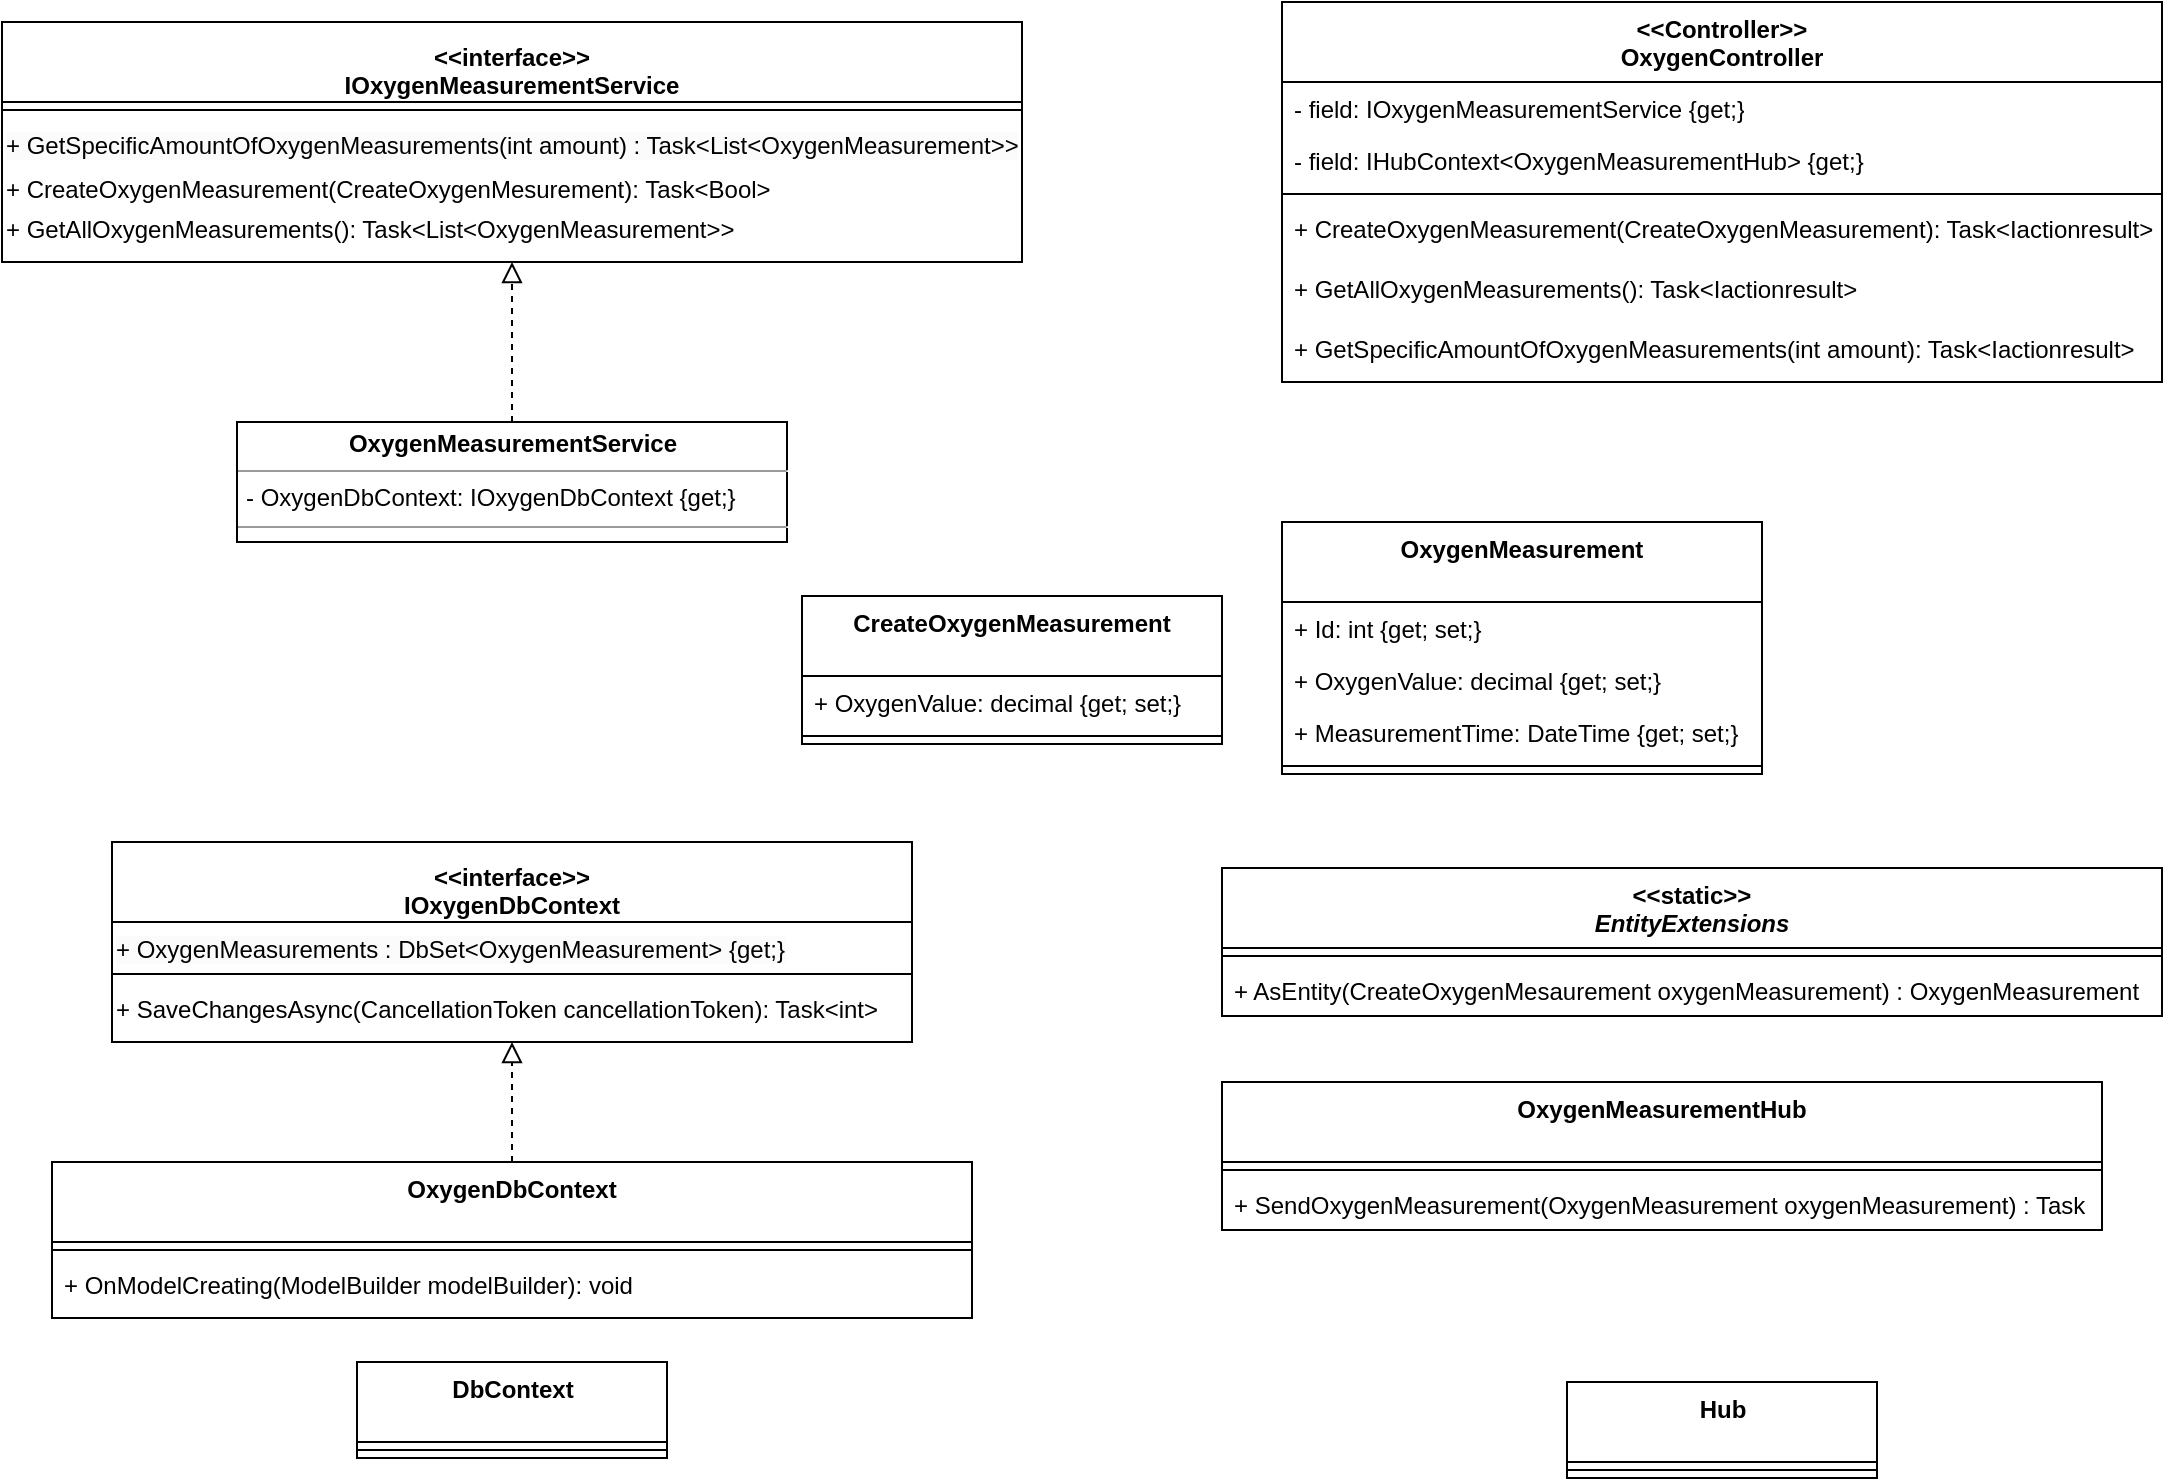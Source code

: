 <mxfile version="22.0.3" type="device">
  <diagram name="Page-1" id="fJVxzI8iRKAemqNQD49i">
    <mxGraphModel dx="1493" dy="863" grid="1" gridSize="10" guides="1" tooltips="1" connect="1" arrows="1" fold="1" page="1" pageScale="1" pageWidth="1169" pageHeight="827" math="0" shadow="0">
      <root>
        <mxCell id="0" />
        <mxCell id="1" parent="0" />
        <mxCell id="Vlqqf7VVa4PArzqjcvxS-1" value="&amp;lt;&amp;lt;Controller&amp;gt;&amp;gt;&lt;br&gt;OxygenController" style="swimlane;fontStyle=1;align=center;verticalAlign=top;childLayout=stackLayout;horizontal=1;startSize=40;horizontalStack=0;resizeParent=1;resizeParentMax=0;resizeLast=0;collapsible=1;marginBottom=0;whiteSpace=wrap;html=1;" vertex="1" parent="1">
          <mxGeometry x="650" y="80" width="440" height="190" as="geometry" />
        </mxCell>
        <mxCell id="Vlqqf7VVa4PArzqjcvxS-2" value="- field:&amp;nbsp;IOxygenMeasurementService {get;}" style="text;strokeColor=none;fillColor=none;align=left;verticalAlign=top;spacingLeft=4;spacingRight=4;overflow=hidden;rotatable=0;points=[[0,0.5],[1,0.5]];portConstraint=eastwest;whiteSpace=wrap;html=1;" vertex="1" parent="Vlqqf7VVa4PArzqjcvxS-1">
          <mxGeometry y="40" width="440" height="26" as="geometry" />
        </mxCell>
        <mxCell id="Vlqqf7VVa4PArzqjcvxS-5" value="- field:&amp;nbsp;IHubContext&amp;lt;OxygenMeasurementHub&amp;gt; {get;}" style="text;strokeColor=none;fillColor=none;align=left;verticalAlign=top;spacingLeft=4;spacingRight=4;overflow=hidden;rotatable=0;points=[[0,0.5],[1,0.5]];portConstraint=eastwest;whiteSpace=wrap;html=1;" vertex="1" parent="Vlqqf7VVa4PArzqjcvxS-1">
          <mxGeometry y="66" width="440" height="26" as="geometry" />
        </mxCell>
        <mxCell id="Vlqqf7VVa4PArzqjcvxS-3" value="" style="line;strokeWidth=1;fillColor=none;align=left;verticalAlign=middle;spacingTop=-1;spacingLeft=3;spacingRight=3;rotatable=0;labelPosition=right;points=[];portConstraint=eastwest;strokeColor=inherit;" vertex="1" parent="Vlqqf7VVa4PArzqjcvxS-1">
          <mxGeometry y="92" width="440" height="8" as="geometry" />
        </mxCell>
        <mxCell id="Vlqqf7VVa4PArzqjcvxS-4" value="+&amp;nbsp;CreateOxygenMeasurement(CreateOxygenMeasurement)&lt;span style=&quot;background-color: initial;&quot;&gt;: Task&amp;lt;Iactionresult&amp;gt;&lt;/span&gt;" style="text;strokeColor=none;fillColor=none;align=left;verticalAlign=top;spacingLeft=4;spacingRight=4;overflow=hidden;rotatable=0;points=[[0,0.5],[1,0.5]];portConstraint=eastwest;whiteSpace=wrap;html=1;" vertex="1" parent="Vlqqf7VVa4PArzqjcvxS-1">
          <mxGeometry y="100" width="440" height="30" as="geometry" />
        </mxCell>
        <mxCell id="Vlqqf7VVa4PArzqjcvxS-72" value="+&amp;nbsp;GetAllOxygenMeasurements()&lt;span style=&quot;border-color: var(--border-color); background-color: initial;&quot;&gt;: Task&amp;lt;Iactionresult&amp;gt;&lt;/span&gt;" style="text;strokeColor=none;fillColor=none;align=left;verticalAlign=top;spacingLeft=4;spacingRight=4;overflow=hidden;rotatable=0;points=[[0,0.5],[1,0.5]];portConstraint=eastwest;whiteSpace=wrap;html=1;" vertex="1" parent="Vlqqf7VVa4PArzqjcvxS-1">
          <mxGeometry y="130" width="440" height="30" as="geometry" />
        </mxCell>
        <mxCell id="Vlqqf7VVa4PArzqjcvxS-73" value="+&amp;nbsp;GetSpecificAmountOfOxygenMeasurements(int amount): Task&amp;lt;Iactionresult&amp;gt;" style="text;strokeColor=none;fillColor=none;align=left;verticalAlign=top;spacingLeft=4;spacingRight=4;overflow=hidden;rotatable=0;points=[[0,0.5],[1,0.5]];portConstraint=eastwest;whiteSpace=wrap;html=1;" vertex="1" parent="Vlqqf7VVa4PArzqjcvxS-1">
          <mxGeometry y="160" width="440" height="30" as="geometry" />
        </mxCell>
        <mxCell id="Vlqqf7VVa4PArzqjcvxS-15" value="&lt;p style=&quot;margin:0px;margin-top:4px;text-align:center;&quot;&gt;&lt;b&gt;OxygenMeasurementService&lt;/b&gt;&lt;/p&gt;&lt;hr size=&quot;1&quot;&gt;&lt;p style=&quot;margin:0px;margin-left:4px;&quot;&gt;- OxygenDbContext: IOxygenDbContext {get;}&lt;/p&gt;&lt;hr size=&quot;1&quot;&gt;&lt;p style=&quot;margin:0px;margin-left:4px;&quot;&gt;&lt;br&gt;&lt;/p&gt;" style="verticalAlign=top;align=left;overflow=fill;fontSize=12;fontFamily=Helvetica;html=1;whiteSpace=wrap;" vertex="1" parent="1">
          <mxGeometry x="127.5" y="290" width="275" height="60" as="geometry" />
        </mxCell>
        <mxCell id="Vlqqf7VVa4PArzqjcvxS-17" value="" style="endArrow=block;startArrow=none;endFill=0;startFill=0;endSize=8;html=1;verticalAlign=bottom;dashed=1;labelBackgroundColor=none;rounded=0;entryX=0.5;entryY=1;entryDx=0;entryDy=0;" edge="1" parent="1" source="Vlqqf7VVa4PArzqjcvxS-15" target="Vlqqf7VVa4PArzqjcvxS-19">
          <mxGeometry width="160" relative="1" as="geometry">
            <mxPoint x="125" y="452" as="sourcePoint" />
            <mxPoint x="265" y="192" as="targetPoint" />
          </mxGeometry>
        </mxCell>
        <mxCell id="Vlqqf7VVa4PArzqjcvxS-24" value="&lt;p style=&quot;border-color: var(--border-color); margin: 4px 0px 0px;&quot;&gt;&amp;lt;&amp;lt;interface&amp;gt;&amp;gt;&lt;br style=&quot;border-color: var(--border-color);&quot;&gt;&lt;/p&gt;&lt;b style=&quot;border-color: var(--border-color);&quot;&gt;IOxygenMeasurementService&lt;br&gt;&lt;/b&gt;" style="swimlane;fontStyle=1;align=center;verticalAlign=top;childLayout=stackLayout;horizontal=1;startSize=40;horizontalStack=0;resizeParent=1;resizeParentMax=0;resizeLast=0;collapsible=1;marginBottom=0;whiteSpace=wrap;html=1;" vertex="1" parent="1">
          <mxGeometry x="10" y="90" width="510" height="120" as="geometry" />
        </mxCell>
        <mxCell id="Vlqqf7VVa4PArzqjcvxS-27" value="" style="line;strokeWidth=1;fillColor=none;align=left;verticalAlign=middle;spacingTop=-1;spacingLeft=3;spacingRight=3;rotatable=0;labelPosition=right;points=[];portConstraint=eastwest;strokeColor=inherit;" vertex="1" parent="Vlqqf7VVa4PArzqjcvxS-24">
          <mxGeometry y="40" width="510" height="8" as="geometry" />
        </mxCell>
        <mxCell id="Vlqqf7VVa4PArzqjcvxS-20" value="&lt;span style=&quot;color: rgb(0, 0, 0); font-family: Helvetica; font-size: 12px; font-style: normal; font-variant-ligatures: normal; font-variant-caps: normal; font-weight: 400; letter-spacing: normal; orphans: 2; text-align: left; text-indent: 0px; text-transform: none; widows: 2; word-spacing: 0px; -webkit-text-stroke-width: 0px; background-color: rgb(251, 251, 251); text-decoration-thickness: initial; text-decoration-style: initial; text-decoration-color: initial; float: none; display: inline !important;&quot;&gt;+ GetSpecificAmountOfOxygenMeasurements(int amount) : Task&amp;lt;List&amp;lt;OxygenMeasurement&amp;gt;&amp;gt;&lt;br&gt;&lt;/span&gt;" style="text;whiteSpace=wrap;html=1;" vertex="1" parent="Vlqqf7VVa4PArzqjcvxS-24">
          <mxGeometry y="48" width="510" height="22" as="geometry" />
        </mxCell>
        <mxCell id="Vlqqf7VVa4PArzqjcvxS-31" value="+ CreateOxygenMeasurement(CreateOxygenMesurement): Task&amp;lt;Bool&amp;gt;" style="text;whiteSpace=wrap;html=1;" vertex="1" parent="Vlqqf7VVa4PArzqjcvxS-24">
          <mxGeometry y="70" width="510" height="20" as="geometry" />
        </mxCell>
        <mxCell id="Vlqqf7VVa4PArzqjcvxS-19" value="+ GetAllOxygenMeasurements(): Task&amp;lt;List&amp;lt;OxygenMeasurement&amp;gt;&amp;gt;" style="text;whiteSpace=wrap;html=1;" vertex="1" parent="Vlqqf7VVa4PArzqjcvxS-24">
          <mxGeometry y="90" width="510" height="30" as="geometry" />
        </mxCell>
        <mxCell id="Vlqqf7VVa4PArzqjcvxS-32" value="&lt;p style=&quot;border-color: var(--border-color); margin: 4px 0px 0px;&quot;&gt;&amp;lt;&amp;lt;interface&amp;gt;&amp;gt;&lt;br style=&quot;border-color: var(--border-color);&quot;&gt;&lt;/p&gt;&lt;b style=&quot;border-color: var(--border-color);&quot;&gt;IOxygenDbContext&lt;br&gt;&lt;/b&gt;" style="swimlane;fontStyle=1;align=center;verticalAlign=top;childLayout=stackLayout;horizontal=1;startSize=40;horizontalStack=0;resizeParent=1;resizeParentMax=0;resizeLast=0;collapsible=1;marginBottom=0;whiteSpace=wrap;html=1;" vertex="1" parent="1">
          <mxGeometry x="65" y="500" width="400" height="100" as="geometry" />
        </mxCell>
        <mxCell id="Vlqqf7VVa4PArzqjcvxS-34" value="&lt;span style=&quot;color: rgb(0, 0, 0); font-family: Helvetica; font-size: 12px; font-style: normal; font-variant-ligatures: normal; font-variant-caps: normal; font-weight: 400; letter-spacing: normal; orphans: 2; text-align: left; text-indent: 0px; text-transform: none; widows: 2; word-spacing: 0px; -webkit-text-stroke-width: 0px; background-color: rgb(251, 251, 251); text-decoration-thickness: initial; text-decoration-style: initial; text-decoration-color: initial; float: none; display: inline !important;&quot;&gt;+ OxygenMeasurements : DbSet&amp;lt;OxygenMeasurement&amp;gt; {get;}&lt;br&gt;&lt;/span&gt;" style="text;whiteSpace=wrap;html=1;" vertex="1" parent="Vlqqf7VVa4PArzqjcvxS-32">
          <mxGeometry y="40" width="400" height="22" as="geometry" />
        </mxCell>
        <mxCell id="Vlqqf7VVa4PArzqjcvxS-33" value="" style="line;strokeWidth=1;fillColor=none;align=left;verticalAlign=middle;spacingTop=-1;spacingLeft=3;spacingRight=3;rotatable=0;labelPosition=right;points=[];portConstraint=eastwest;strokeColor=inherit;" vertex="1" parent="Vlqqf7VVa4PArzqjcvxS-32">
          <mxGeometry y="62" width="400" height="8" as="geometry" />
        </mxCell>
        <mxCell id="Vlqqf7VVa4PArzqjcvxS-35" value="+ SaveChangesAsync(CancellationToken cancellationToken): Task&amp;lt;int&amp;gt;" style="text;whiteSpace=wrap;html=1;" vertex="1" parent="Vlqqf7VVa4PArzqjcvxS-32">
          <mxGeometry y="70" width="400" height="30" as="geometry" />
        </mxCell>
        <mxCell id="Vlqqf7VVa4PArzqjcvxS-37" value="OxygenDbContext" style="swimlane;fontStyle=1;align=center;verticalAlign=top;childLayout=stackLayout;horizontal=1;startSize=40;horizontalStack=0;resizeParent=1;resizeParentMax=0;resizeLast=0;collapsible=1;marginBottom=0;whiteSpace=wrap;html=1;" vertex="1" parent="1">
          <mxGeometry x="35" y="660" width="460" height="78" as="geometry" />
        </mxCell>
        <mxCell id="Vlqqf7VVa4PArzqjcvxS-40" value="" style="line;strokeWidth=1;fillColor=none;align=left;verticalAlign=middle;spacingTop=-1;spacingLeft=3;spacingRight=3;rotatable=0;labelPosition=right;points=[];portConstraint=eastwest;strokeColor=inherit;" vertex="1" parent="Vlqqf7VVa4PArzqjcvxS-37">
          <mxGeometry y="40" width="460" height="8" as="geometry" />
        </mxCell>
        <mxCell id="Vlqqf7VVa4PArzqjcvxS-41" value="+&amp;nbsp;OnModelCreating(ModelBuilder modelBuilder)&lt;span style=&quot;background-color: initial;&quot;&gt;: void&lt;/span&gt;" style="text;strokeColor=none;fillColor=none;align=left;verticalAlign=top;spacingLeft=4;spacingRight=4;overflow=hidden;rotatable=0;points=[[0,0.5],[1,0.5]];portConstraint=eastwest;whiteSpace=wrap;html=1;" vertex="1" parent="Vlqqf7VVa4PArzqjcvxS-37">
          <mxGeometry y="48" width="460" height="30" as="geometry" />
        </mxCell>
        <mxCell id="Vlqqf7VVa4PArzqjcvxS-44" value="" style="endArrow=block;startArrow=none;endFill=0;startFill=0;endSize=8;html=1;verticalAlign=bottom;dashed=1;labelBackgroundColor=none;rounded=0;entryX=0.5;entryY=1;entryDx=0;entryDy=0;exitX=0.5;exitY=0;exitDx=0;exitDy=0;" edge="1" parent="1" source="Vlqqf7VVa4PArzqjcvxS-37" target="Vlqqf7VVa4PArzqjcvxS-35">
          <mxGeometry width="160" relative="1" as="geometry">
            <mxPoint x="620" y="650" as="sourcePoint" />
            <mxPoint x="620" y="570" as="targetPoint" />
          </mxGeometry>
        </mxCell>
        <mxCell id="Vlqqf7VVa4PArzqjcvxS-45" value="DbContext" style="swimlane;fontStyle=1;align=center;verticalAlign=top;childLayout=stackLayout;horizontal=1;startSize=40;horizontalStack=0;resizeParent=1;resizeParentMax=0;resizeLast=0;collapsible=1;marginBottom=0;whiteSpace=wrap;html=1;" vertex="1" parent="1">
          <mxGeometry x="187.5" y="760" width="155" height="48" as="geometry" />
        </mxCell>
        <mxCell id="Vlqqf7VVa4PArzqjcvxS-48" value="" style="line;strokeWidth=1;fillColor=none;align=left;verticalAlign=middle;spacingTop=-1;spacingLeft=3;spacingRight=3;rotatable=0;labelPosition=right;points=[];portConstraint=eastwest;strokeColor=inherit;" vertex="1" parent="Vlqqf7VVa4PArzqjcvxS-45">
          <mxGeometry y="40" width="155" height="8" as="geometry" />
        </mxCell>
        <mxCell id="Vlqqf7VVa4PArzqjcvxS-52" value="OxygenMeasurement" style="swimlane;fontStyle=1;align=center;verticalAlign=top;childLayout=stackLayout;horizontal=1;startSize=40;horizontalStack=0;resizeParent=1;resizeParentMax=0;resizeLast=0;collapsible=1;marginBottom=0;whiteSpace=wrap;html=1;" vertex="1" parent="1">
          <mxGeometry x="650" y="340" width="240" height="126" as="geometry" />
        </mxCell>
        <mxCell id="Vlqqf7VVa4PArzqjcvxS-53" value="+ Id:&amp;nbsp;int {get; set;}" style="text;strokeColor=none;fillColor=none;align=left;verticalAlign=top;spacingLeft=4;spacingRight=4;overflow=hidden;rotatable=0;points=[[0,0.5],[1,0.5]];portConstraint=eastwest;whiteSpace=wrap;html=1;" vertex="1" parent="Vlqqf7VVa4PArzqjcvxS-52">
          <mxGeometry y="40" width="240" height="26" as="geometry" />
        </mxCell>
        <mxCell id="Vlqqf7VVa4PArzqjcvxS-59" value="+ OxygenValue:&amp;nbsp;decimal {get; set;}" style="text;strokeColor=none;fillColor=none;align=left;verticalAlign=top;spacingLeft=4;spacingRight=4;overflow=hidden;rotatable=0;points=[[0,0.5],[1,0.5]];portConstraint=eastwest;whiteSpace=wrap;html=1;" vertex="1" parent="Vlqqf7VVa4PArzqjcvxS-52">
          <mxGeometry y="66" width="240" height="26" as="geometry" />
        </mxCell>
        <mxCell id="Vlqqf7VVa4PArzqjcvxS-61" value="+ MeasurementTime:&amp;nbsp;DateTime {get; set;}" style="text;strokeColor=none;fillColor=none;align=left;verticalAlign=top;spacingLeft=4;spacingRight=4;overflow=hidden;rotatable=0;points=[[0,0.5],[1,0.5]];portConstraint=eastwest;whiteSpace=wrap;html=1;" vertex="1" parent="Vlqqf7VVa4PArzqjcvxS-52">
          <mxGeometry y="92" width="240" height="26" as="geometry" />
        </mxCell>
        <mxCell id="Vlqqf7VVa4PArzqjcvxS-55" value="" style="line;strokeWidth=1;fillColor=none;align=left;verticalAlign=middle;spacingTop=-1;spacingLeft=3;spacingRight=3;rotatable=0;labelPosition=right;points=[];portConstraint=eastwest;strokeColor=inherit;" vertex="1" parent="Vlqqf7VVa4PArzqjcvxS-52">
          <mxGeometry y="118" width="240" height="8" as="geometry" />
        </mxCell>
        <mxCell id="Vlqqf7VVa4PArzqjcvxS-62" value="CreateOxygenMeasurement" style="swimlane;fontStyle=1;align=center;verticalAlign=top;childLayout=stackLayout;horizontal=1;startSize=40;horizontalStack=0;resizeParent=1;resizeParentMax=0;resizeLast=0;collapsible=1;marginBottom=0;whiteSpace=wrap;html=1;" vertex="1" parent="1">
          <mxGeometry x="410" y="377" width="210" height="74" as="geometry" />
        </mxCell>
        <mxCell id="Vlqqf7VVa4PArzqjcvxS-64" value="+ OxygenValue:&amp;nbsp;decimal {get; set;}" style="text;strokeColor=none;fillColor=none;align=left;verticalAlign=top;spacingLeft=4;spacingRight=4;overflow=hidden;rotatable=0;points=[[0,0.5],[1,0.5]];portConstraint=eastwest;whiteSpace=wrap;html=1;" vertex="1" parent="Vlqqf7VVa4PArzqjcvxS-62">
          <mxGeometry y="40" width="210" height="26" as="geometry" />
        </mxCell>
        <mxCell id="Vlqqf7VVa4PArzqjcvxS-66" value="" style="line;strokeWidth=1;fillColor=none;align=left;verticalAlign=middle;spacingTop=-1;spacingLeft=3;spacingRight=3;rotatable=0;labelPosition=right;points=[];portConstraint=eastwest;strokeColor=inherit;" vertex="1" parent="Vlqqf7VVa4PArzqjcvxS-62">
          <mxGeometry y="66" width="210" height="8" as="geometry" />
        </mxCell>
        <mxCell id="Vlqqf7VVa4PArzqjcvxS-74" value="&amp;lt;&amp;lt;static&amp;gt;&amp;gt;&lt;br&gt;&lt;i&gt;EntityExtensions&lt;/i&gt;" style="swimlane;fontStyle=1;align=center;verticalAlign=top;childLayout=stackLayout;horizontal=1;startSize=40;horizontalStack=0;resizeParent=1;resizeParentMax=0;resizeLast=0;collapsible=1;marginBottom=0;whiteSpace=wrap;html=1;" vertex="1" parent="1">
          <mxGeometry x="620" y="513" width="470" height="74" as="geometry" />
        </mxCell>
        <mxCell id="Vlqqf7VVa4PArzqjcvxS-78" value="" style="line;strokeWidth=1;fillColor=none;align=left;verticalAlign=middle;spacingTop=-1;spacingLeft=3;spacingRight=3;rotatable=0;labelPosition=right;points=[];portConstraint=eastwest;strokeColor=inherit;" vertex="1" parent="Vlqqf7VVa4PArzqjcvxS-74">
          <mxGeometry y="40" width="470" height="8" as="geometry" />
        </mxCell>
        <mxCell id="Vlqqf7VVa4PArzqjcvxS-76" value="+ AsEntity(CreateOxygenMesaurement oxygenMeasurement) : OxygenMeasurement" style="text;strokeColor=none;fillColor=none;align=left;verticalAlign=top;spacingLeft=4;spacingRight=4;overflow=hidden;rotatable=0;points=[[0,0.5],[1,0.5]];portConstraint=eastwest;whiteSpace=wrap;html=1;" vertex="1" parent="Vlqqf7VVa4PArzqjcvxS-74">
          <mxGeometry y="48" width="470" height="26" as="geometry" />
        </mxCell>
        <mxCell id="Vlqqf7VVa4PArzqjcvxS-79" value="OxygenMeasurementHub" style="swimlane;fontStyle=1;align=center;verticalAlign=top;childLayout=stackLayout;horizontal=1;startSize=40;horizontalStack=0;resizeParent=1;resizeParentMax=0;resizeLast=0;collapsible=1;marginBottom=0;whiteSpace=wrap;html=1;" vertex="1" parent="1">
          <mxGeometry x="620" y="620" width="440" height="74" as="geometry" />
        </mxCell>
        <mxCell id="Vlqqf7VVa4PArzqjcvxS-81" value="" style="line;strokeWidth=1;fillColor=none;align=left;verticalAlign=middle;spacingTop=-1;spacingLeft=3;spacingRight=3;rotatable=0;labelPosition=right;points=[];portConstraint=eastwest;strokeColor=inherit;" vertex="1" parent="Vlqqf7VVa4PArzqjcvxS-79">
          <mxGeometry y="40" width="440" height="8" as="geometry" />
        </mxCell>
        <mxCell id="Vlqqf7VVa4PArzqjcvxS-82" value="+ SendOxygenMeasurement(OxygenMeasurement oxygenMeasurement) : Task" style="text;strokeColor=none;fillColor=none;align=left;verticalAlign=top;spacingLeft=4;spacingRight=4;overflow=hidden;rotatable=0;points=[[0,0.5],[1,0.5]];portConstraint=eastwest;whiteSpace=wrap;html=1;" vertex="1" parent="Vlqqf7VVa4PArzqjcvxS-79">
          <mxGeometry y="48" width="440" height="26" as="geometry" />
        </mxCell>
        <mxCell id="Vlqqf7VVa4PArzqjcvxS-83" value="Hub" style="swimlane;fontStyle=1;align=center;verticalAlign=top;childLayout=stackLayout;horizontal=1;startSize=40;horizontalStack=0;resizeParent=1;resizeParentMax=0;resizeLast=0;collapsible=1;marginBottom=0;whiteSpace=wrap;html=1;" vertex="1" parent="1">
          <mxGeometry x="792.5" y="770" width="155" height="48" as="geometry" />
        </mxCell>
        <mxCell id="Vlqqf7VVa4PArzqjcvxS-84" value="" style="line;strokeWidth=1;fillColor=none;align=left;verticalAlign=middle;spacingTop=-1;spacingLeft=3;spacingRight=3;rotatable=0;labelPosition=right;points=[];portConstraint=eastwest;strokeColor=inherit;" vertex="1" parent="Vlqqf7VVa4PArzqjcvxS-83">
          <mxGeometry y="40" width="155" height="8" as="geometry" />
        </mxCell>
      </root>
    </mxGraphModel>
  </diagram>
</mxfile>
